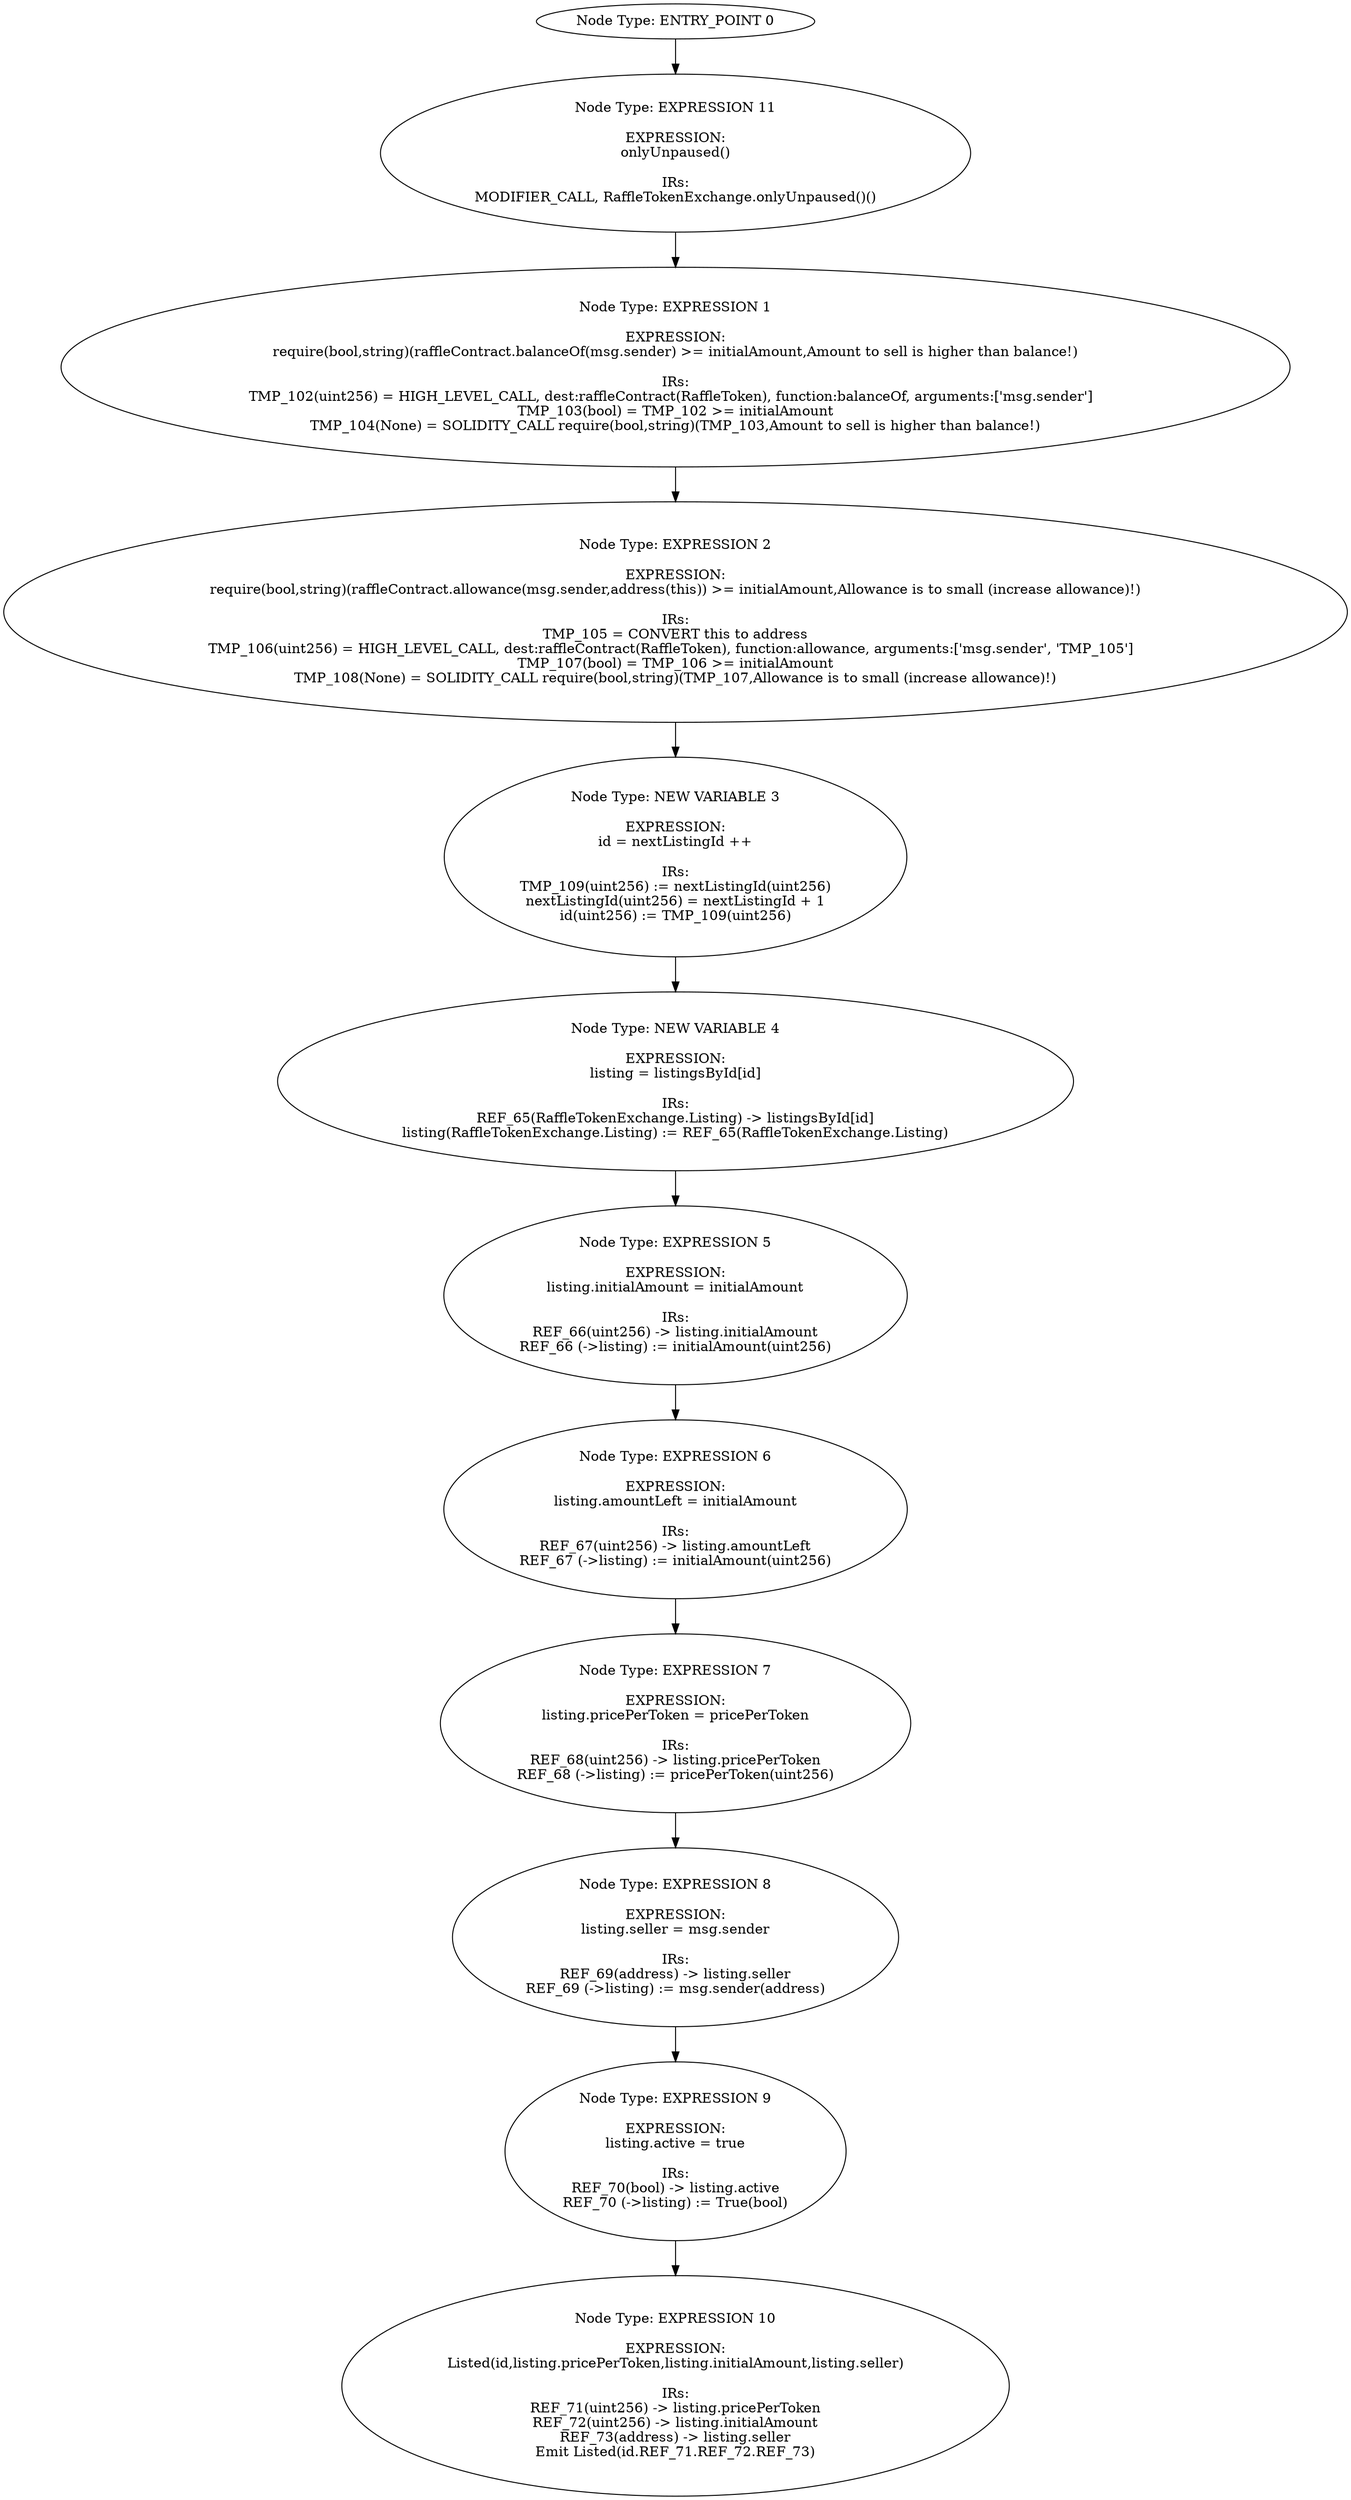 digraph{
0[label="Node Type: ENTRY_POINT 0
"];
0->11;
1[label="Node Type: EXPRESSION 1

EXPRESSION:
require(bool,string)(raffleContract.balanceOf(msg.sender) >= initialAmount,Amount to sell is higher than balance!)

IRs:
TMP_102(uint256) = HIGH_LEVEL_CALL, dest:raffleContract(RaffleToken), function:balanceOf, arguments:['msg.sender']  
TMP_103(bool) = TMP_102 >= initialAmount
TMP_104(None) = SOLIDITY_CALL require(bool,string)(TMP_103,Amount to sell is higher than balance!)"];
1->2;
2[label="Node Type: EXPRESSION 2

EXPRESSION:
require(bool,string)(raffleContract.allowance(msg.sender,address(this)) >= initialAmount,Allowance is to small (increase allowance)!)

IRs:
TMP_105 = CONVERT this to address
TMP_106(uint256) = HIGH_LEVEL_CALL, dest:raffleContract(RaffleToken), function:allowance, arguments:['msg.sender', 'TMP_105']  
TMP_107(bool) = TMP_106 >= initialAmount
TMP_108(None) = SOLIDITY_CALL require(bool,string)(TMP_107,Allowance is to small (increase allowance)!)"];
2->3;
3[label="Node Type: NEW VARIABLE 3

EXPRESSION:
id = nextListingId ++

IRs:
TMP_109(uint256) := nextListingId(uint256)
nextListingId(uint256) = nextListingId + 1
id(uint256) := TMP_109(uint256)"];
3->4;
4[label="Node Type: NEW VARIABLE 4

EXPRESSION:
listing = listingsById[id]

IRs:
REF_65(RaffleTokenExchange.Listing) -> listingsById[id]
listing(RaffleTokenExchange.Listing) := REF_65(RaffleTokenExchange.Listing)"];
4->5;
5[label="Node Type: EXPRESSION 5

EXPRESSION:
listing.initialAmount = initialAmount

IRs:
REF_66(uint256) -> listing.initialAmount
REF_66 (->listing) := initialAmount(uint256)"];
5->6;
6[label="Node Type: EXPRESSION 6

EXPRESSION:
listing.amountLeft = initialAmount

IRs:
REF_67(uint256) -> listing.amountLeft
REF_67 (->listing) := initialAmount(uint256)"];
6->7;
7[label="Node Type: EXPRESSION 7

EXPRESSION:
listing.pricePerToken = pricePerToken

IRs:
REF_68(uint256) -> listing.pricePerToken
REF_68 (->listing) := pricePerToken(uint256)"];
7->8;
8[label="Node Type: EXPRESSION 8

EXPRESSION:
listing.seller = msg.sender

IRs:
REF_69(address) -> listing.seller
REF_69 (->listing) := msg.sender(address)"];
8->9;
9[label="Node Type: EXPRESSION 9

EXPRESSION:
listing.active = true

IRs:
REF_70(bool) -> listing.active
REF_70 (->listing) := True(bool)"];
9->10;
10[label="Node Type: EXPRESSION 10

EXPRESSION:
Listed(id,listing.pricePerToken,listing.initialAmount,listing.seller)

IRs:
REF_71(uint256) -> listing.pricePerToken
REF_72(uint256) -> listing.initialAmount
REF_73(address) -> listing.seller
Emit Listed(id.REF_71.REF_72.REF_73)"];
11[label="Node Type: EXPRESSION 11

EXPRESSION:
onlyUnpaused()

IRs:
MODIFIER_CALL, RaffleTokenExchange.onlyUnpaused()()"];
11->1;
}
